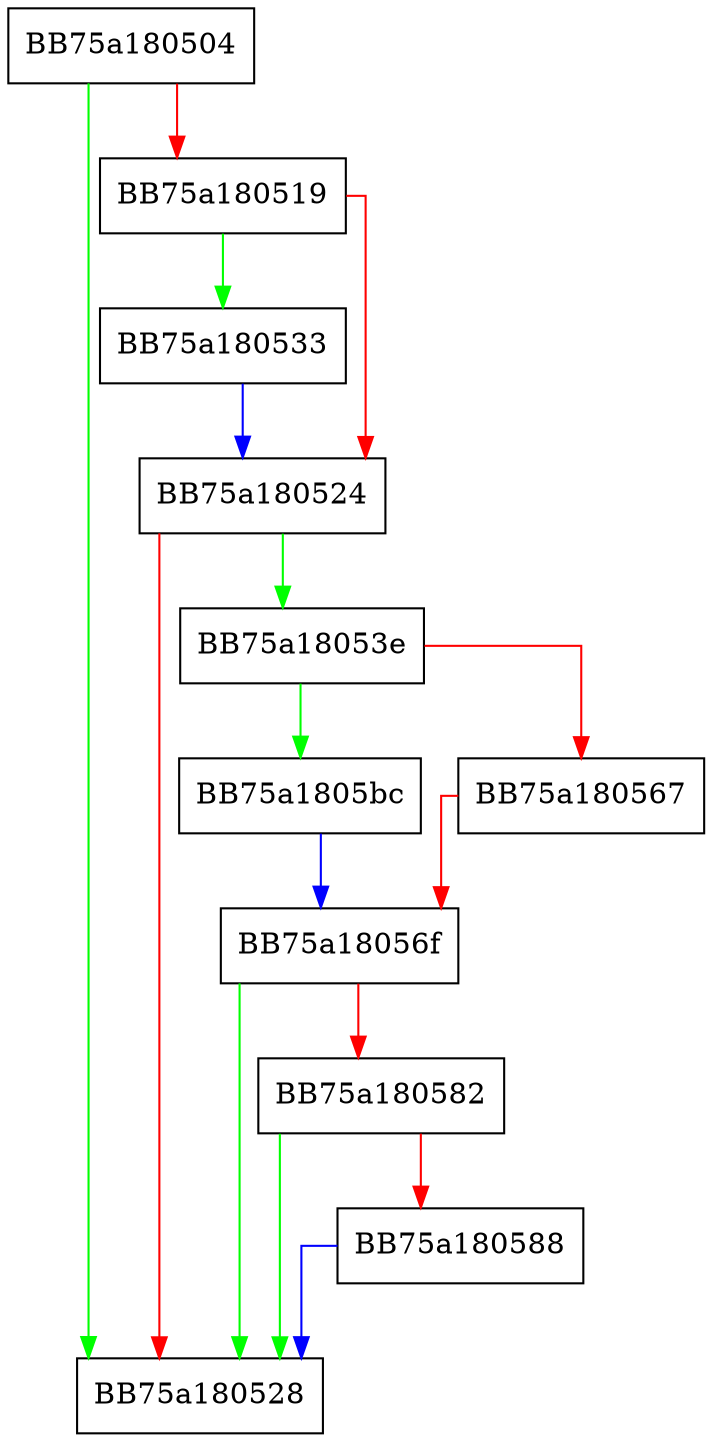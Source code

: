 digraph reset {
  node [shape="box"];
  graph [splines=ortho];
  BB75a180504 -> BB75a180528 [color="green"];
  BB75a180504 -> BB75a180519 [color="red"];
  BB75a180519 -> BB75a180533 [color="green"];
  BB75a180519 -> BB75a180524 [color="red"];
  BB75a180524 -> BB75a18053e [color="green"];
  BB75a180524 -> BB75a180528 [color="red"];
  BB75a180533 -> BB75a180524 [color="blue"];
  BB75a18053e -> BB75a1805bc [color="green"];
  BB75a18053e -> BB75a180567 [color="red"];
  BB75a180567 -> BB75a18056f [color="red"];
  BB75a18056f -> BB75a180528 [color="green"];
  BB75a18056f -> BB75a180582 [color="red"];
  BB75a180582 -> BB75a180528 [color="green"];
  BB75a180582 -> BB75a180588 [color="red"];
  BB75a180588 -> BB75a180528 [color="blue"];
  BB75a1805bc -> BB75a18056f [color="blue"];
}